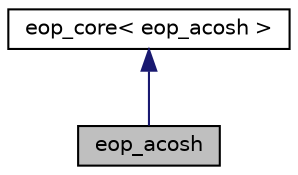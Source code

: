 digraph "eop_acosh"
{
  edge [fontname="Helvetica",fontsize="10",labelfontname="Helvetica",labelfontsize="10"];
  node [fontname="Helvetica",fontsize="10",shape=record];
  Node1 [label="eop_acosh",height=0.2,width=0.4,color="black", fillcolor="grey75", style="filled" fontcolor="black"];
  Node2 -> Node1 [dir="back",color="midnightblue",fontsize="10",style="solid",fontname="Helvetica"];
  Node2 [label="eop_core\< eop_acosh \>",height=0.2,width=0.4,color="black", fillcolor="white", style="filled",URL="$classeop__core.html"];
}
